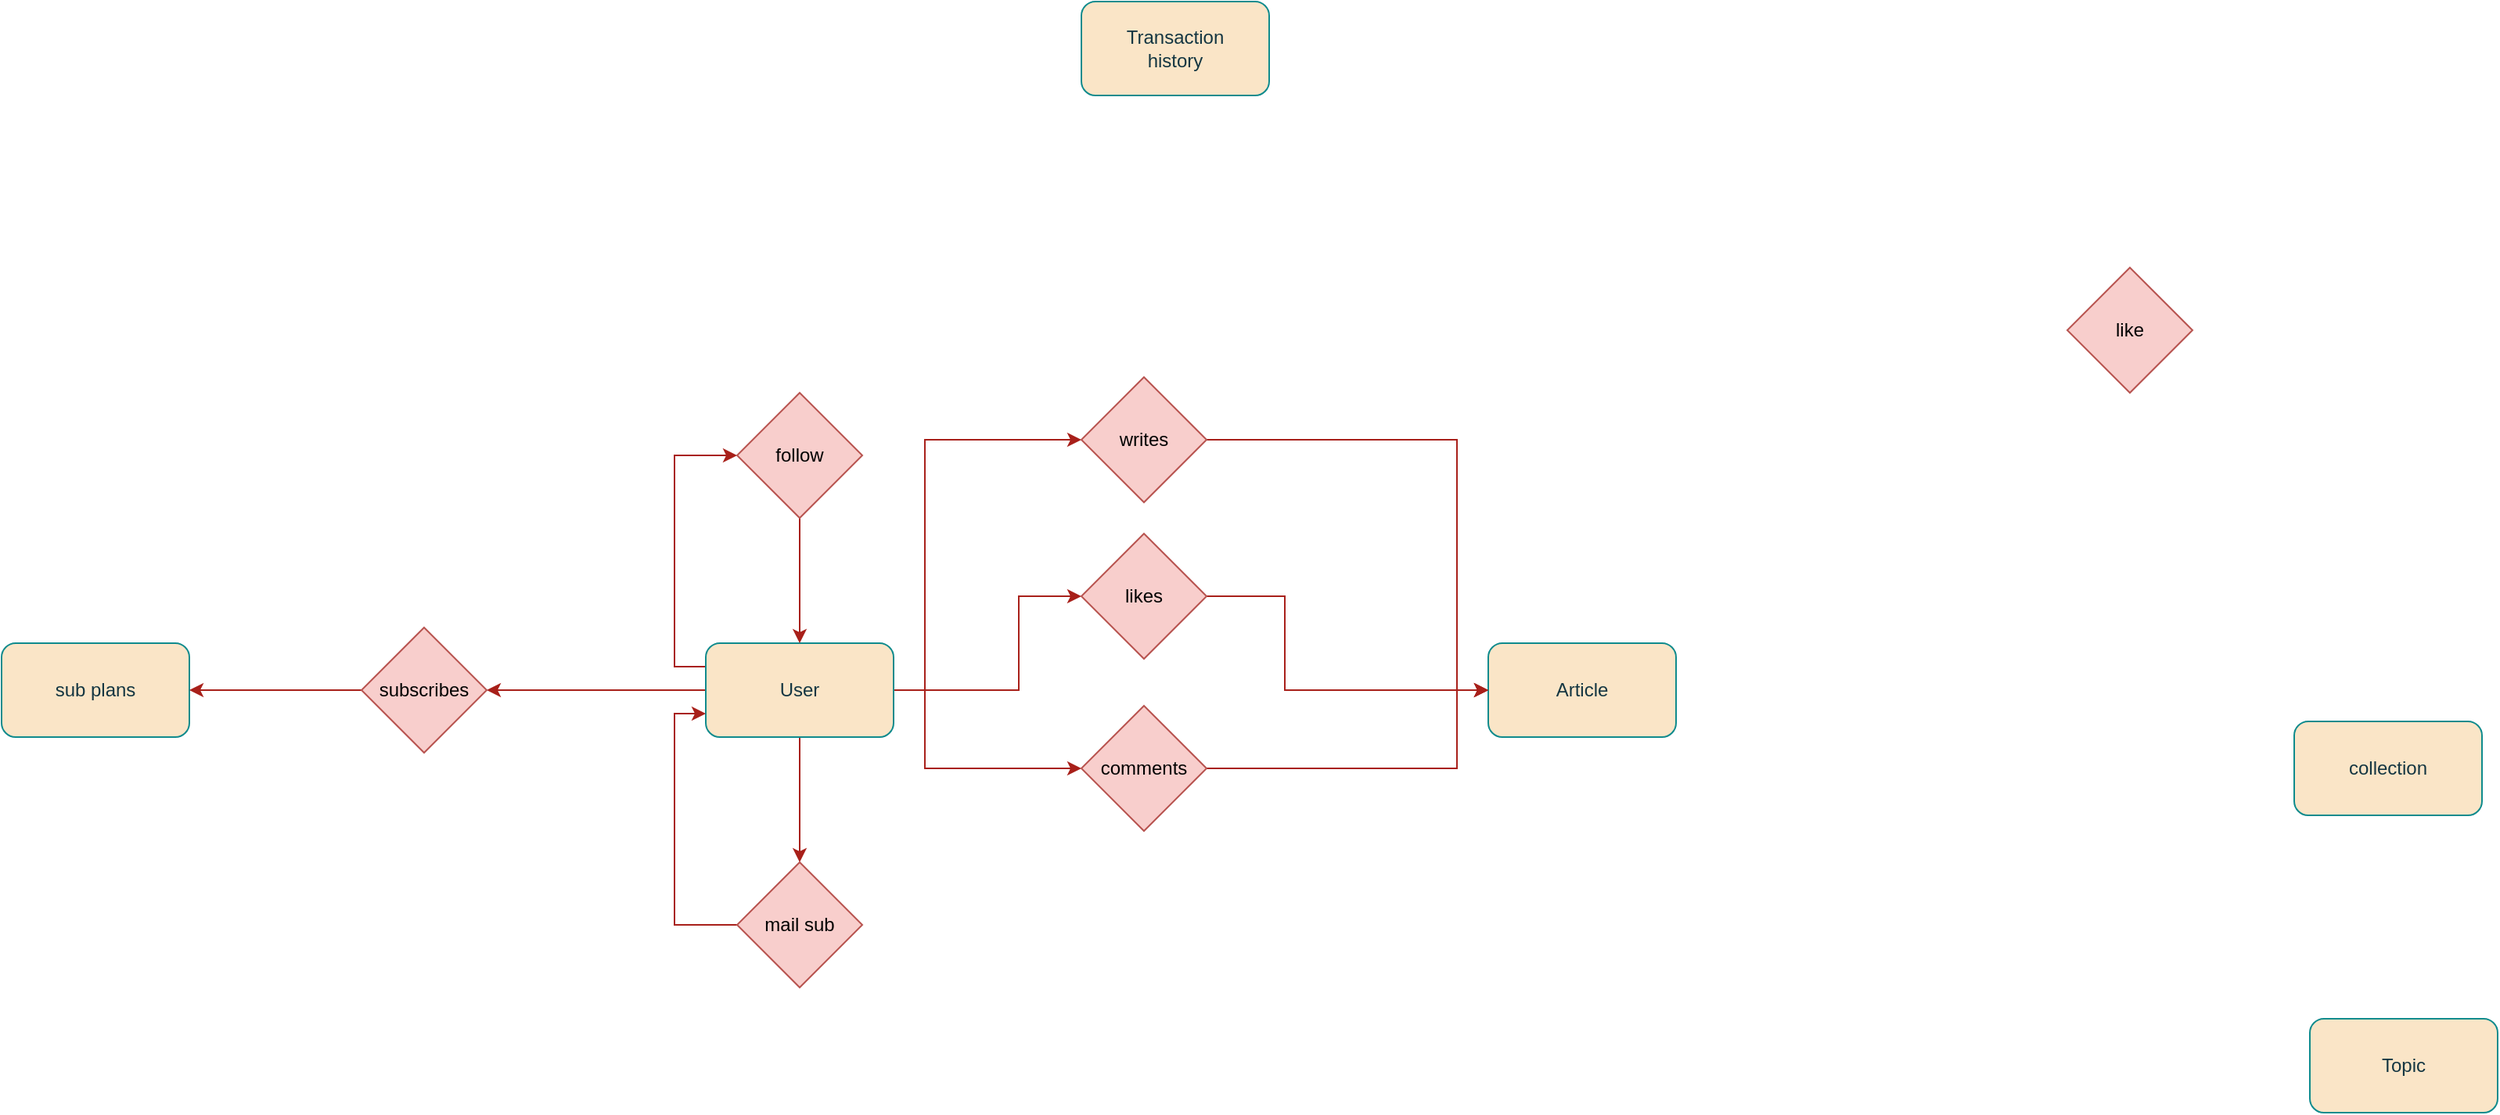 <mxfile version="24.4.7" type="github">
  <diagram id="R2lEEEUBdFMjLlhIrx00" name="Page-1">
    <mxGraphModel dx="1400" dy="753" grid="1" gridSize="10" guides="1" tooltips="1" connect="1" arrows="1" fold="1" page="1" pageScale="1" pageWidth="5000" pageHeight="5000" math="0" shadow="0" extFonts="Permanent Marker^https://fonts.googleapis.com/css?family=Permanent+Marker">
      <root>
        <mxCell id="0" />
        <mxCell id="1" parent="0" />
        <mxCell id="MbYnbwNAFRTKKCWUnWWG-13" style="edgeStyle=orthogonalEdgeStyle;rounded=0;orthogonalLoop=1;jettySize=auto;html=1;exitX=0;exitY=0.25;exitDx=0;exitDy=0;entryX=0;entryY=0.5;entryDx=0;entryDy=0;strokeColor=#A8201A;fontColor=#143642;fillColor=#FAE5C7;" edge="1" parent="1" source="MbYnbwNAFRTKKCWUnWWG-1" target="MbYnbwNAFRTKKCWUnWWG-7">
          <mxGeometry relative="1" as="geometry" />
        </mxCell>
        <mxCell id="MbYnbwNAFRTKKCWUnWWG-14" style="edgeStyle=orthogonalEdgeStyle;rounded=0;orthogonalLoop=1;jettySize=auto;html=1;exitX=0.5;exitY=1;exitDx=0;exitDy=0;entryX=0.5;entryY=0;entryDx=0;entryDy=0;strokeColor=#A8201A;fontColor=#143642;fillColor=#FAE5C7;" edge="1" parent="1" source="MbYnbwNAFRTKKCWUnWWG-1" target="MbYnbwNAFRTKKCWUnWWG-10">
          <mxGeometry relative="1" as="geometry" />
        </mxCell>
        <mxCell id="MbYnbwNAFRTKKCWUnWWG-18" style="edgeStyle=orthogonalEdgeStyle;rounded=0;orthogonalLoop=1;jettySize=auto;html=1;exitX=0;exitY=0.5;exitDx=0;exitDy=0;strokeColor=#A8201A;fontColor=#143642;fillColor=#FAE5C7;" edge="1" parent="1" source="MbYnbwNAFRTKKCWUnWWG-1" target="MbYnbwNAFRTKKCWUnWWG-17">
          <mxGeometry relative="1" as="geometry" />
        </mxCell>
        <mxCell id="MbYnbwNAFRTKKCWUnWWG-22" style="edgeStyle=orthogonalEdgeStyle;rounded=0;orthogonalLoop=1;jettySize=auto;html=1;exitX=1;exitY=0.5;exitDx=0;exitDy=0;entryX=0;entryY=0.5;entryDx=0;entryDy=0;strokeColor=#A8201A;fontColor=#143642;fillColor=#FAE5C7;" edge="1" parent="1" source="MbYnbwNAFRTKKCWUnWWG-1" target="MbYnbwNAFRTKKCWUnWWG-4">
          <mxGeometry relative="1" as="geometry">
            <Array as="points">
              <mxPoint x="2110" y="1760" />
              <mxPoint x="2110" y="1600" />
            </Array>
          </mxGeometry>
        </mxCell>
        <mxCell id="MbYnbwNAFRTKKCWUnWWG-24" style="edgeStyle=orthogonalEdgeStyle;rounded=0;orthogonalLoop=1;jettySize=auto;html=1;exitX=1;exitY=0.5;exitDx=0;exitDy=0;strokeColor=#A8201A;fontColor=#143642;fillColor=#FAE5C7;entryX=0;entryY=0.5;entryDx=0;entryDy=0;" edge="1" parent="1" source="MbYnbwNAFRTKKCWUnWWG-1" target="MbYnbwNAFRTKKCWUnWWG-25">
          <mxGeometry relative="1" as="geometry">
            <mxPoint x="2200" y="1720.0" as="targetPoint" />
            <Array as="points">
              <mxPoint x="2170" y="1760" />
              <mxPoint x="2170" y="1700" />
            </Array>
          </mxGeometry>
        </mxCell>
        <mxCell id="MbYnbwNAFRTKKCWUnWWG-28" style="edgeStyle=orthogonalEdgeStyle;rounded=0;orthogonalLoop=1;jettySize=auto;html=1;strokeColor=#A8201A;fontColor=#143642;fillColor=#FAE5C7;" edge="1" parent="1" source="MbYnbwNAFRTKKCWUnWWG-1" target="MbYnbwNAFRTKKCWUnWWG-27">
          <mxGeometry relative="1" as="geometry">
            <Array as="points">
              <mxPoint x="2110" y="1760" />
              <mxPoint x="2110" y="1810" />
            </Array>
          </mxGeometry>
        </mxCell>
        <mxCell id="MbYnbwNAFRTKKCWUnWWG-1" value="User" style="rounded=1;whiteSpace=wrap;html=1;strokeColor=#0F8B8D;fontColor=#143642;fillColor=#FAE5C7;" vertex="1" parent="1">
          <mxGeometry x="1970" y="1730" width="120" height="60" as="geometry" />
        </mxCell>
        <mxCell id="MbYnbwNAFRTKKCWUnWWG-2" value="Article" style="rounded=1;whiteSpace=wrap;html=1;strokeColor=#0F8B8D;fontColor=#143642;fillColor=#FAE5C7;" vertex="1" parent="1">
          <mxGeometry x="2470" y="1730" width="120" height="60" as="geometry" />
        </mxCell>
        <mxCell id="MbYnbwNAFRTKKCWUnWWG-3" value="Topic" style="rounded=1;whiteSpace=wrap;html=1;strokeColor=#0F8B8D;fontColor=#143642;fillColor=#FAE5C7;" vertex="1" parent="1">
          <mxGeometry x="2995" y="1970" width="120" height="60" as="geometry" />
        </mxCell>
        <mxCell id="MbYnbwNAFRTKKCWUnWWG-23" style="edgeStyle=orthogonalEdgeStyle;rounded=0;orthogonalLoop=1;jettySize=auto;html=1;exitX=1;exitY=0.5;exitDx=0;exitDy=0;entryX=0;entryY=0.5;entryDx=0;entryDy=0;strokeColor=#A8201A;fontColor=#143642;fillColor=#FAE5C7;" edge="1" parent="1" source="MbYnbwNAFRTKKCWUnWWG-4" target="MbYnbwNAFRTKKCWUnWWG-2">
          <mxGeometry relative="1" as="geometry">
            <Array as="points">
              <mxPoint x="2450" y="1600" />
              <mxPoint x="2450" y="1760" />
            </Array>
          </mxGeometry>
        </mxCell>
        <mxCell id="MbYnbwNAFRTKKCWUnWWG-4" value="writes" style="rhombus;whiteSpace=wrap;html=1;strokeColor=#b85450;fillColor=#f8cecc;" vertex="1" parent="1">
          <mxGeometry x="2210" y="1560" width="80" height="80" as="geometry" />
        </mxCell>
        <mxCell id="MbYnbwNAFRTKKCWUnWWG-5" value="like" style="rhombus;whiteSpace=wrap;html=1;strokeColor=#b85450;fillColor=#f8cecc;" vertex="1" parent="1">
          <mxGeometry x="2840" y="1490" width="80" height="80" as="geometry" />
        </mxCell>
        <mxCell id="MbYnbwNAFRTKKCWUnWWG-12" style="edgeStyle=orthogonalEdgeStyle;rounded=0;orthogonalLoop=1;jettySize=auto;html=1;exitX=0.5;exitY=1;exitDx=0;exitDy=0;entryX=0.5;entryY=0;entryDx=0;entryDy=0;strokeColor=#A8201A;fontColor=#143642;fillColor=#FAE5C7;" edge="1" parent="1" source="MbYnbwNAFRTKKCWUnWWG-7" target="MbYnbwNAFRTKKCWUnWWG-1">
          <mxGeometry relative="1" as="geometry" />
        </mxCell>
        <mxCell id="MbYnbwNAFRTKKCWUnWWG-7" value="follow" style="rhombus;whiteSpace=wrap;html=1;strokeColor=#b85450;fillColor=#f8cecc;" vertex="1" parent="1">
          <mxGeometry x="1990" y="1570" width="80" height="80" as="geometry" />
        </mxCell>
        <mxCell id="MbYnbwNAFRTKKCWUnWWG-15" style="edgeStyle=orthogonalEdgeStyle;rounded=0;orthogonalLoop=1;jettySize=auto;html=1;exitX=0;exitY=0.5;exitDx=0;exitDy=0;entryX=0;entryY=0.75;entryDx=0;entryDy=0;strokeColor=#A8201A;fontColor=#143642;fillColor=#FAE5C7;" edge="1" parent="1" source="MbYnbwNAFRTKKCWUnWWG-10" target="MbYnbwNAFRTKKCWUnWWG-1">
          <mxGeometry relative="1" as="geometry" />
        </mxCell>
        <mxCell id="MbYnbwNAFRTKKCWUnWWG-10" value="mail sub" style="rhombus;whiteSpace=wrap;html=1;strokeColor=#b85450;fillColor=#f8cecc;" vertex="1" parent="1">
          <mxGeometry x="1990" y="1870" width="80" height="80" as="geometry" />
        </mxCell>
        <mxCell id="MbYnbwNAFRTKKCWUnWWG-11" value="collection" style="rounded=1;whiteSpace=wrap;html=1;strokeColor=#0F8B8D;fontColor=#143642;fillColor=#FAE5C7;" vertex="1" parent="1">
          <mxGeometry x="2985" y="1780" width="120" height="60" as="geometry" />
        </mxCell>
        <mxCell id="MbYnbwNAFRTKKCWUnWWG-16" value="sub plans" style="rounded=1;whiteSpace=wrap;html=1;strokeColor=#0F8B8D;fontColor=#143642;fillColor=#FAE5C7;" vertex="1" parent="1">
          <mxGeometry x="1520" y="1730" width="120" height="60" as="geometry" />
        </mxCell>
        <mxCell id="MbYnbwNAFRTKKCWUnWWG-19" style="edgeStyle=orthogonalEdgeStyle;rounded=0;orthogonalLoop=1;jettySize=auto;html=1;exitX=0;exitY=0.5;exitDx=0;exitDy=0;entryX=1;entryY=0.5;entryDx=0;entryDy=0;strokeColor=#A8201A;fontColor=#143642;fillColor=#FAE5C7;" edge="1" parent="1" source="MbYnbwNAFRTKKCWUnWWG-17" target="MbYnbwNAFRTKKCWUnWWG-16">
          <mxGeometry relative="1" as="geometry" />
        </mxCell>
        <mxCell id="MbYnbwNAFRTKKCWUnWWG-17" value="subscribes" style="rhombus;whiteSpace=wrap;html=1;strokeColor=#b85450;fillColor=#f8cecc;" vertex="1" parent="1">
          <mxGeometry x="1750" y="1720" width="80" height="80" as="geometry" />
        </mxCell>
        <mxCell id="MbYnbwNAFRTKKCWUnWWG-20" value="Transaction&lt;div&gt;history&lt;/div&gt;" style="rounded=1;whiteSpace=wrap;html=1;strokeColor=#0F8B8D;fontColor=#143642;fillColor=#FAE5C7;" vertex="1" parent="1">
          <mxGeometry x="2210" y="1320" width="120" height="60" as="geometry" />
        </mxCell>
        <mxCell id="MbYnbwNAFRTKKCWUnWWG-26" style="edgeStyle=orthogonalEdgeStyle;rounded=0;orthogonalLoop=1;jettySize=auto;html=1;exitX=1;exitY=0.5;exitDx=0;exitDy=0;entryX=0;entryY=0.5;entryDx=0;entryDy=0;strokeColor=#A8201A;fontColor=#143642;fillColor=#FAE5C7;" edge="1" parent="1" target="MbYnbwNAFRTKKCWUnWWG-2">
          <mxGeometry relative="1" as="geometry">
            <mxPoint x="2260" y="1700.0" as="sourcePoint" />
            <mxPoint x="2440" y="1760.0" as="targetPoint" />
            <Array as="points">
              <mxPoint x="2340" y="1700" />
              <mxPoint x="2340" y="1760" />
            </Array>
          </mxGeometry>
        </mxCell>
        <mxCell id="MbYnbwNAFRTKKCWUnWWG-25" value="likes" style="rhombus;whiteSpace=wrap;html=1;strokeColor=#b85450;fillColor=#f8cecc;" vertex="1" parent="1">
          <mxGeometry x="2210" y="1660" width="80" height="80" as="geometry" />
        </mxCell>
        <mxCell id="MbYnbwNAFRTKKCWUnWWG-29" style="edgeStyle=orthogonalEdgeStyle;rounded=0;orthogonalLoop=1;jettySize=auto;html=1;exitX=1;exitY=0.5;exitDx=0;exitDy=0;entryX=0;entryY=0.5;entryDx=0;entryDy=0;strokeColor=#A8201A;fontColor=#143642;fillColor=#FAE5C7;" edge="1" parent="1" source="MbYnbwNAFRTKKCWUnWWG-27" target="MbYnbwNAFRTKKCWUnWWG-2">
          <mxGeometry relative="1" as="geometry">
            <Array as="points">
              <mxPoint x="2450" y="1810" />
              <mxPoint x="2450" y="1760" />
            </Array>
          </mxGeometry>
        </mxCell>
        <mxCell id="MbYnbwNAFRTKKCWUnWWG-27" value="comments" style="rhombus;whiteSpace=wrap;html=1;strokeColor=#b85450;fillColor=#f8cecc;" vertex="1" parent="1">
          <mxGeometry x="2210" y="1770" width="80" height="80" as="geometry" />
        </mxCell>
      </root>
    </mxGraphModel>
  </diagram>
</mxfile>
